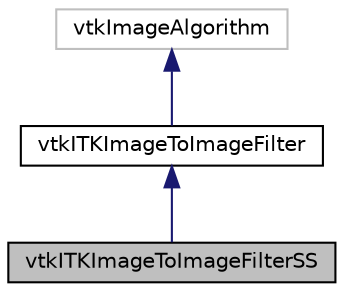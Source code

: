 digraph "vtkITKImageToImageFilterSS"
{
  bgcolor="transparent";
  edge [fontname="Helvetica",fontsize="10",labelfontname="Helvetica",labelfontsize="10"];
  node [fontname="Helvetica",fontsize="10",shape=record];
  Node3 [label="vtkITKImageToImageFilterSS",height=0.2,width=0.4,color="black", fillcolor="grey75", style="filled", fontcolor="black"];
  Node4 -> Node3 [dir="back",color="midnightblue",fontsize="10",style="solid",fontname="Helvetica"];
  Node4 [label="vtkITKImageToImageFilter",height=0.2,width=0.4,color="black",URL="$classvtkITKImageToImageFilter.html",tooltip="Abstract base class for connecting ITK and VTK. "];
  Node5 -> Node4 [dir="back",color="midnightblue",fontsize="10",style="solid",fontname="Helvetica"];
  Node5 [label="vtkImageAlgorithm",height=0.2,width=0.4,color="grey75"];
}

